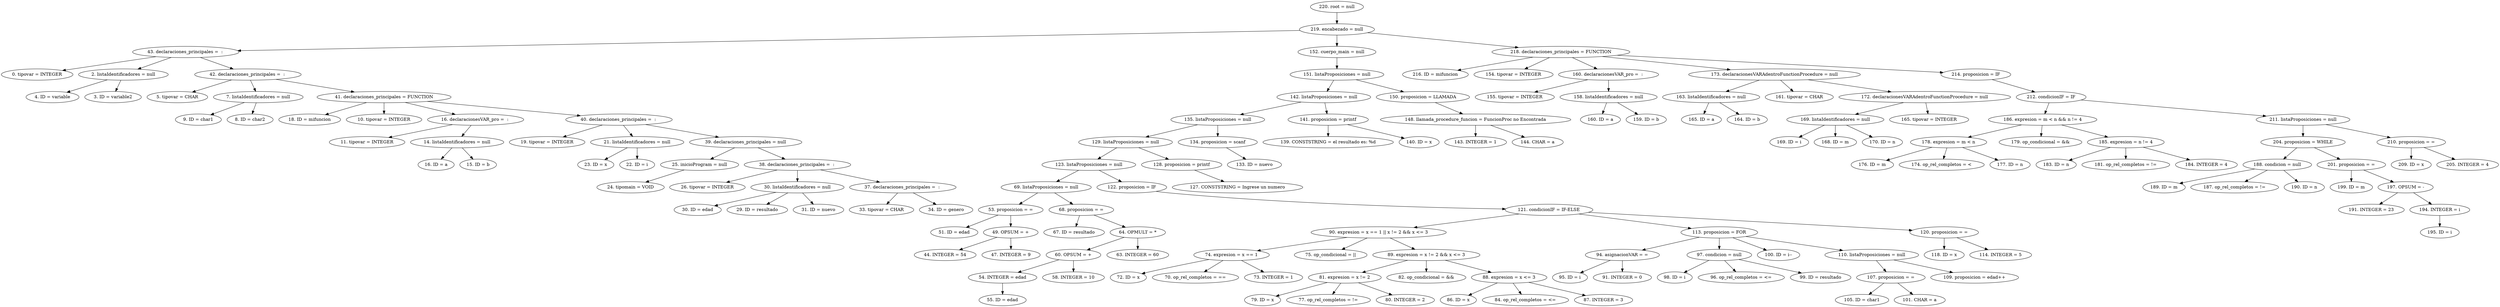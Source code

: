 digraph G {
"220. root = null"->"219. encabezado = null"
"219. encabezado = null"->"43. declaraciones_principales =  : "
"43. declaraciones_principales =  : "->"0. tipovar = INTEGER"
"43. declaraciones_principales =  : "->"2. listaIdentificadores = null"
"2. listaIdentificadores = null"->"4. ID = variable"
"2. listaIdentificadores = null"->"3. ID = variable2"
"43. declaraciones_principales =  : "->"42. declaraciones_principales =  : "
"42. declaraciones_principales =  : "->"5. tipovar = CHAR"
"42. declaraciones_principales =  : "->"7. listaIdentificadores = null"
"7. listaIdentificadores = null"->"9. ID = char1"
"7. listaIdentificadores = null"->"8. ID = char2"
"42. declaraciones_principales =  : "->"41. declaraciones_principales = FUNCTION"
"41. declaraciones_principales = FUNCTION"->"18. ID = mifuncion"
"41. declaraciones_principales = FUNCTION"->"10. tipovar = INTEGER"
"41. declaraciones_principales = FUNCTION"->"16. declaracionesVAR_pro =  : "
"16. declaracionesVAR_pro =  : "->"11. tipovar = INTEGER"
"16. declaracionesVAR_pro =  : "->"14. listaIdentificadores = null"
"14. listaIdentificadores = null"->"16. ID = a"
"14. listaIdentificadores = null"->"15. ID = b"
"41. declaraciones_principales = FUNCTION"->"40. declaraciones_principales =  : "
"40. declaraciones_principales =  : "->"19. tipovar = INTEGER"
"40. declaraciones_principales =  : "->"21. listaIdentificadores = null"
"21. listaIdentificadores = null"->"23. ID = x"
"21. listaIdentificadores = null"->"22. ID = i"
"40. declaraciones_principales =  : "->"39. declaraciones_principales = null"
"39. declaraciones_principales = null"->"25. inicioProgram = null"
"25. inicioProgram = null"->"24. tipomain = VOID"
"39. declaraciones_principales = null"->"38. declaraciones_principales =  : "
"38. declaraciones_principales =  : "->"26. tipovar = INTEGER"
"38. declaraciones_principales =  : "->"30. listaIdentificadores = null"
"30. listaIdentificadores = null"->"30. ID = edad"
"30. listaIdentificadores = null"->"29. ID = resultado"
"30. listaIdentificadores = null"->"31. ID = nuevo"
"38. declaraciones_principales =  : "->"37. declaraciones_principales =  : "
"37. declaraciones_principales =  : "->"33. tipovar = CHAR"
"37. declaraciones_principales =  : "->"34. ID = genero"
"219. encabezado = null"->"152. cuerpo_main = null"
"152. cuerpo_main = null"->"151. listaProposiciones = null"
"151. listaProposiciones = null"->"142. listaProposiciones = null"
"142. listaProposiciones = null"->"135. listaProposiciones = null"
"135. listaProposiciones = null"->"129. listaProposiciones = null"
"129. listaProposiciones = null"->"123. listaProposiciones = null"
"123. listaProposiciones = null"->"69. listaProposiciones = null"
"69. listaProposiciones = null"->"53. proposicion = ="
"53. proposicion = ="->"51. ID = edad"
"53. proposicion = ="->"49. OPSUM = +"
"49. OPSUM = +"->"44. INTEGER = 54"
"49. OPSUM = +"->"47. INTEGER = 9"
"69. listaProposiciones = null"->"68. proposicion = ="
"68. proposicion = ="->"67. ID = resultado"
"68. proposicion = ="->"64. OPMULT = *"
"64. OPMULT = *"->"60. OPSUM = +"
"60. OPSUM = +"->"54. INTEGER = edad"
"54. INTEGER = edad"->"55. ID = edad"
"60. OPSUM = +"->"58. INTEGER = 10"
"64. OPMULT = *"->"63. INTEGER = 60"
"123. listaProposiciones = null"->"122. proposicion = IF"
"122. proposicion = IF"->"121. condicionIF = IF-ELSE"
"121. condicionIF = IF-ELSE"->"90. expresion = x == 1 || x != 2 && x <= 3"
"90. expresion = x == 1 || x != 2 && x <= 3"->"74. expresion = x == 1"
"74. expresion = x == 1"->"72. ID = x"
"74. expresion = x == 1"->"70. op_rel_completos = =="
"74. expresion = x == 1"->"73. INTEGER = 1"
"90. expresion = x == 1 || x != 2 && x <= 3"->"75. op_condicional = ||"
"90. expresion = x == 1 || x != 2 && x <= 3"->"89. expresion = x != 2 && x <= 3"
"89. expresion = x != 2 && x <= 3"->"81. expresion = x != 2"
"81. expresion = x != 2"->"79. ID = x"
"81. expresion = x != 2"->"77. op_rel_completos = !="
"81. expresion = x != 2"->"80. INTEGER = 2"
"89. expresion = x != 2 && x <= 3"->"82. op_condicional = &&"
"89. expresion = x != 2 && x <= 3"->"88. expresion = x <= 3"
"88. expresion = x <= 3"->"86. ID = x"
"88. expresion = x <= 3"->"84. op_rel_completos = <="
"88. expresion = x <= 3"->"87. INTEGER = 3"
"121. condicionIF = IF-ELSE"->"113. proposicion = FOR"
"113. proposicion = FOR"->"94. asignacionVAR = ="
"94. asignacionVAR = ="->"95. ID = i"
"94. asignacionVAR = ="->"91. INTEGER = 0"
"113. proposicion = FOR"->"97. condicion = null"
"97. condicion = null"->"98. ID = i"
"97. condicion = null"->"96. op_rel_completos = <="
"97. condicion = null"->"99. ID = resultado"
"113. proposicion = FOR"->"100. ID = i--"
"113. proposicion = FOR"->"110. listaProposiciones = null"
"110. listaProposiciones = null"->"107. proposicion = ="
"107. proposicion = ="->"105. ID = char1"
"107. proposicion = ="->"101. CHAR = a"
"110. listaProposiciones = null"->"109. proposicion = edad++"
"121. condicionIF = IF-ELSE"->"120. proposicion = ="
"120. proposicion = ="->"118. ID = x"
"120. proposicion = ="->"114. INTEGER = 5"
"129. listaProposiciones = null"->"128. proposicion = printf"
"128. proposicion = printf"->"127. CONSTSTRING = Ingrese un numero"
"135. listaProposiciones = null"->"134. proposicion = scanf"
"134. proposicion = scanf"->"133. ID = nuevo"
"142. listaProposiciones = null"->"141. proposicion = printf"
"141. proposicion = printf"->"139. CONSTSTRING = el resultado es: %d"
"141. proposicion = printf"->"140. ID = x"
"151. listaProposiciones = null"->"150. proposicion = LLAMADA"
"150. proposicion = LLAMADA"->"148. llamada_procedure_funcion = FuncionProc no Encontrada"
"148. llamada_procedure_funcion = FuncionProc no Encontrada"->"143. INTEGER = 1"
"148. llamada_procedure_funcion = FuncionProc no Encontrada"->"144. CHAR = a"
"219. encabezado = null"->"218. declaraciones_principales = FUNCTION"
"218. declaraciones_principales = FUNCTION"->"216. ID = mifuncion"
"218. declaraciones_principales = FUNCTION"->"154. tipovar = INTEGER"
"218. declaraciones_principales = FUNCTION"->"160. declaracionesVAR_pro =  : "
"160. declaracionesVAR_pro =  : "->"155. tipovar = INTEGER"
"160. declaracionesVAR_pro =  : "->"158. listaIdentificadores = null"
"158. listaIdentificadores = null"->"160. ID = a"
"158. listaIdentificadores = null"->"159. ID = b"
"218. declaraciones_principales = FUNCTION"->"173. declaracionesVARAdentroFunctionProcedure = null"
"173. declaracionesVARAdentroFunctionProcedure = null"->"163. listaIdentificadores = null"
"163. listaIdentificadores = null"->"165. ID = a"
"163. listaIdentificadores = null"->"164. ID = b"
"173. declaracionesVARAdentroFunctionProcedure = null"->"161. tipovar = CHAR"
"173. declaracionesVARAdentroFunctionProcedure = null"->"172. declaracionesVARAdentroFunctionProcedure = null"
"172. declaracionesVARAdentroFunctionProcedure = null"->"169. listaIdentificadores = null"
"169. listaIdentificadores = null"->"169. ID = i"
"169. listaIdentificadores = null"->"168. ID = m"
"169. listaIdentificadores = null"->"170. ID = n"
"172. declaracionesVARAdentroFunctionProcedure = null"->"165. tipovar = INTEGER"
"218. declaraciones_principales = FUNCTION"->"214. proposicion = IF"
"214. proposicion = IF"->"212. condicionIF = IF"
"212. condicionIF = IF"->"186. expresion = m < n && n != 4"
"186. expresion = m < n && n != 4"->"178. expresion = m < n"
"178. expresion = m < n"->"176. ID = m"
"178. expresion = m < n"->"174. op_rel_completos = <"
"178. expresion = m < n"->"177. ID = n"
"186. expresion = m < n && n != 4"->"179. op_condicional = &&"
"186. expresion = m < n && n != 4"->"185. expresion = n != 4"
"185. expresion = n != 4"->"183. ID = n"
"185. expresion = n != 4"->"181. op_rel_completos = !="
"185. expresion = n != 4"->"184. INTEGER = 4"
"212. condicionIF = IF"->"211. listaProposiciones = null"
"211. listaProposiciones = null"->"204. proposicion = WHILE"
"204. proposicion = WHILE"->"188. condicion = null"
"188. condicion = null"->"189. ID = m"
"188. condicion = null"->"187. op_rel_completos = !="
"188. condicion = null"->"190. ID = n"
"204. proposicion = WHILE"->"201. proposicion = ="
"201. proposicion = ="->"199. ID = m"
"201. proposicion = ="->"197. OPSUM = -"
"197. OPSUM = -"->"191. INTEGER = 23"
"197. OPSUM = -"->"194. INTEGER = i"
"194. INTEGER = i"->"195. ID = i"
"211. listaProposiciones = null"->"210. proposicion = ="
"210. proposicion = ="->"209. ID = x"
"210. proposicion = ="->"205. INTEGER = 4"


}
